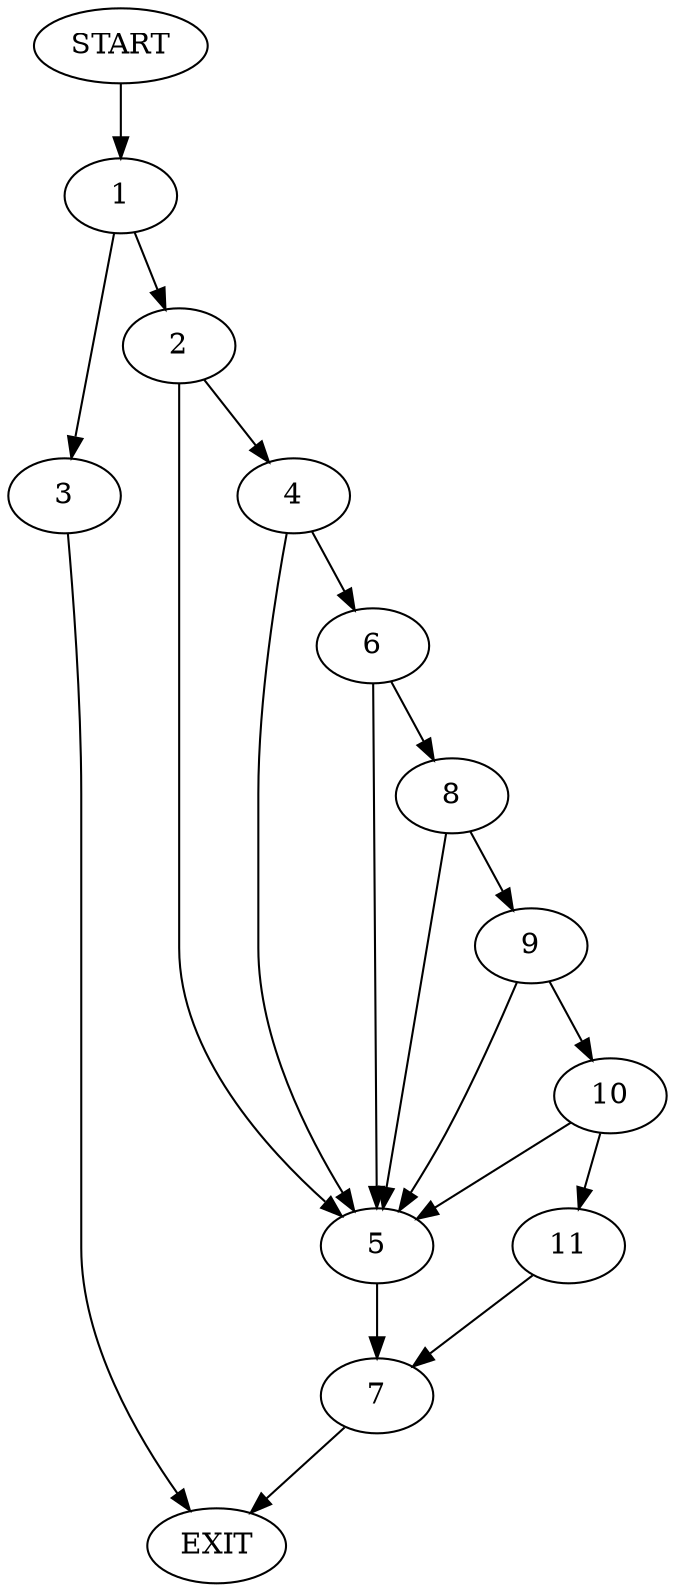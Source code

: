 digraph {
0 [label="START"]
12 [label="EXIT"]
0 -> 1
1 -> 2
1 -> 3
3 -> 12
2 -> 4
2 -> 5
4 -> 5
4 -> 6
5 -> 7
6 -> 5
6 -> 8
8 -> 5
8 -> 9
9 -> 10
9 -> 5
10 -> 11
10 -> 5
11 -> 7
7 -> 12
}
